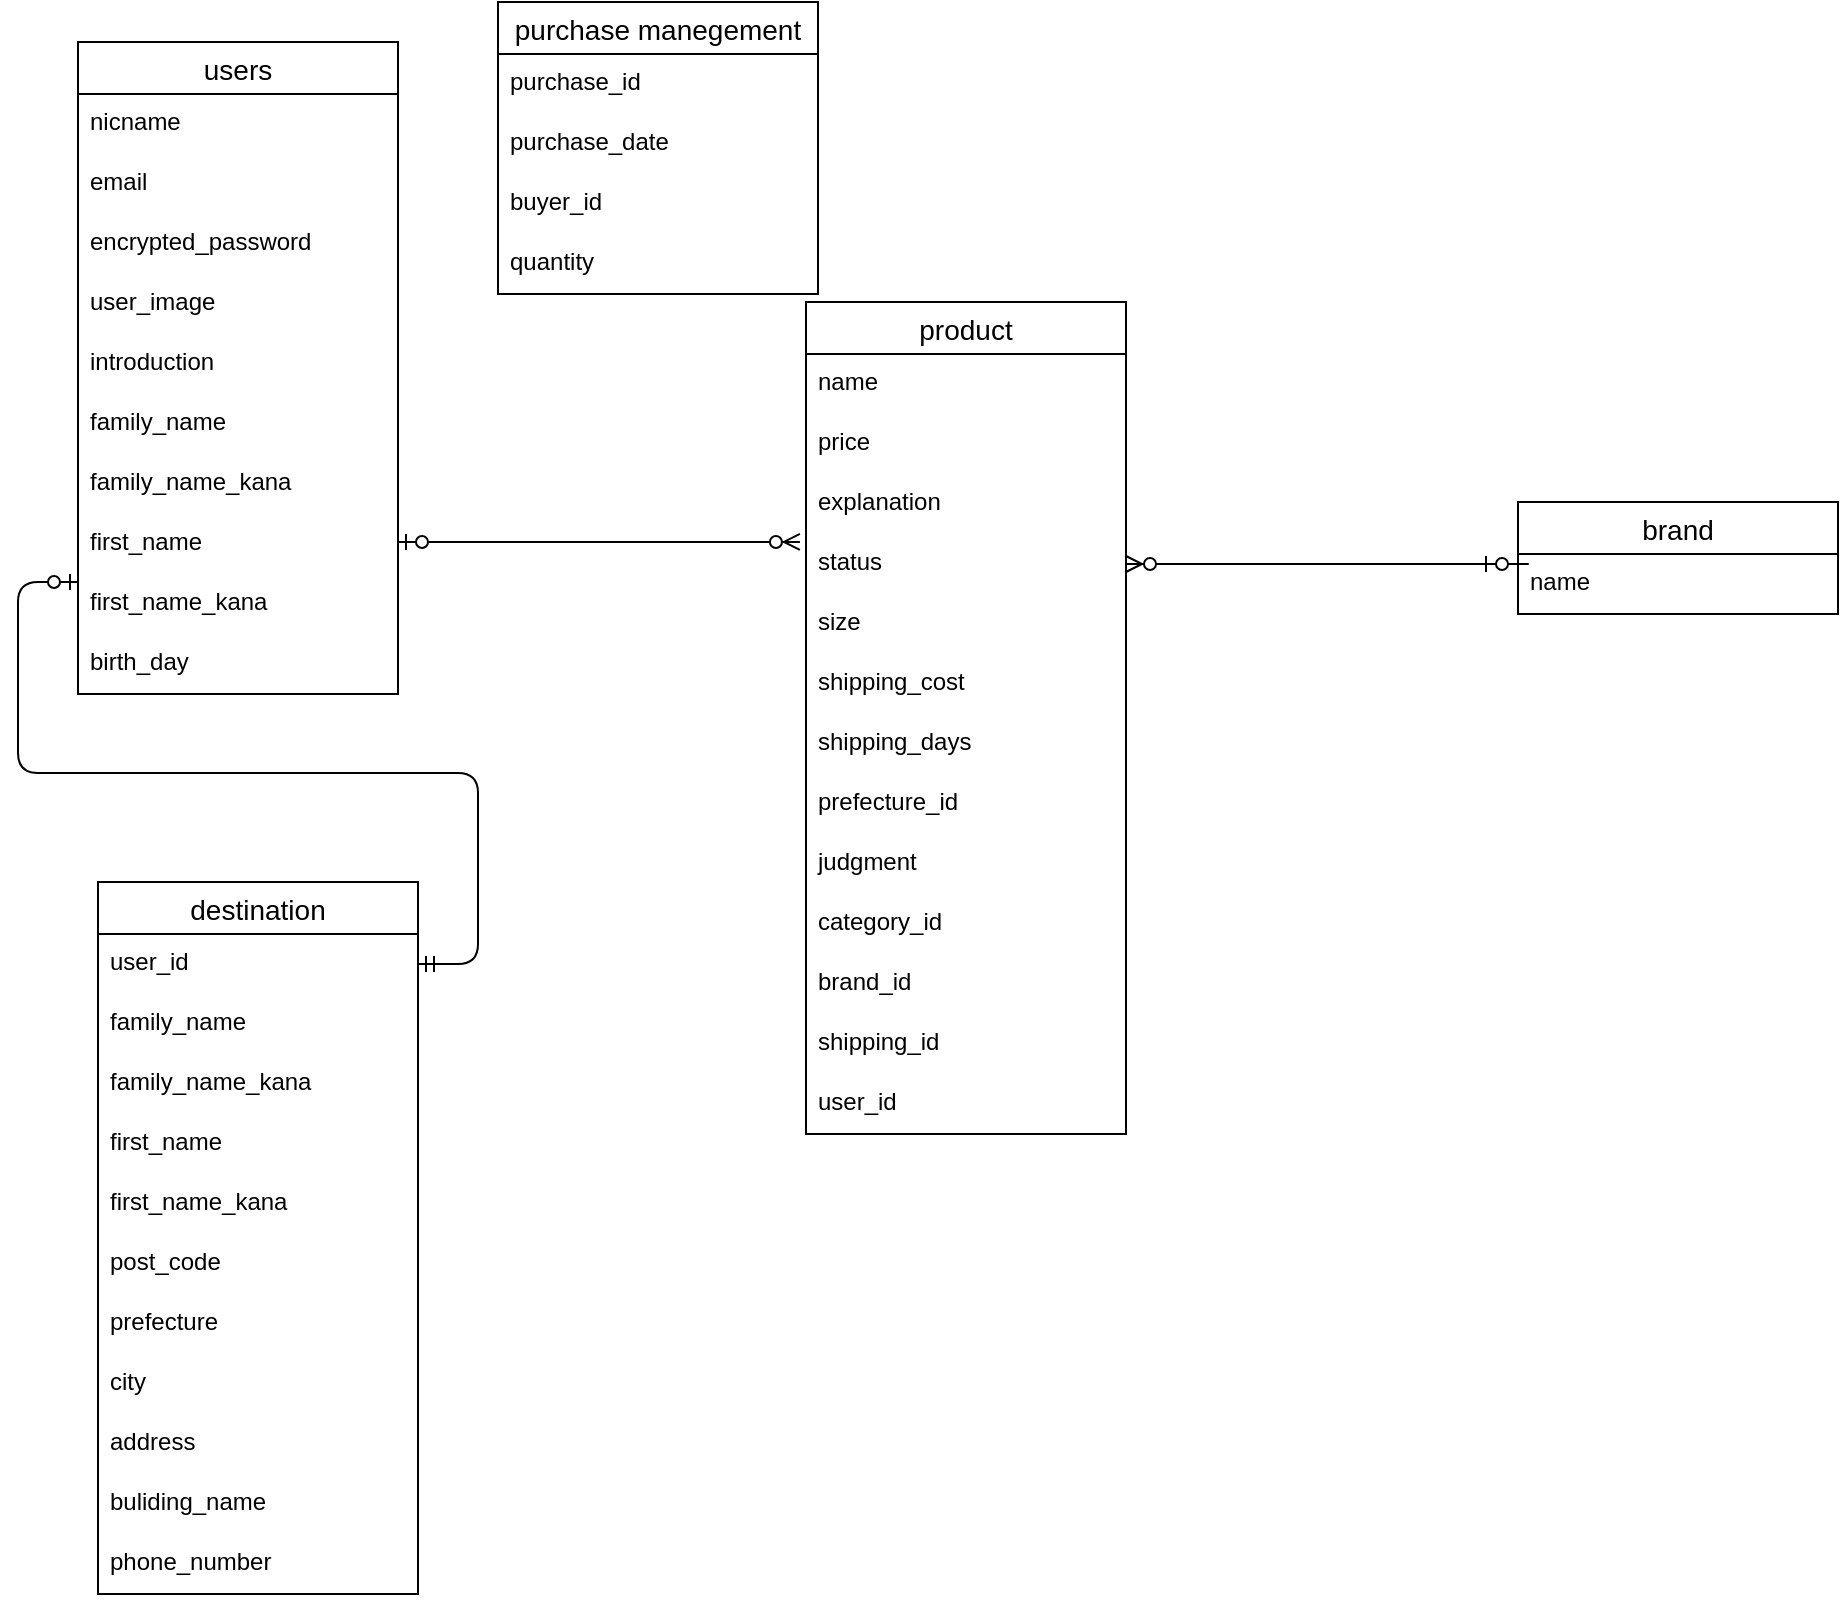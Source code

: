 <mxfile>
    <diagram id="8IgnBRAN-0MOyZa4toIn" name="ページ1">
        <mxGraphModel dx="535" dy="567" grid="1" gridSize="10" guides="1" tooltips="1" connect="1" arrows="1" fold="1" page="1" pageScale="1" pageWidth="827" pageHeight="1169" math="0" shadow="0">
            <root>
                <mxCell id="0"/>
                <mxCell id="1" parent="0"/>
                <mxCell id="111" value="users" style="swimlane;fontStyle=0;childLayout=stackLayout;horizontal=1;startSize=26;horizontalStack=0;resizeParent=1;resizeParentMax=0;resizeLast=0;collapsible=1;marginBottom=0;align=center;fontSize=14;" vertex="1" parent="1">
                    <mxGeometry x="50" y="30" width="160" height="326" as="geometry"/>
                </mxCell>
                <mxCell id="112" value="nicname" style="text;strokeColor=none;fillColor=none;spacingLeft=4;spacingRight=4;overflow=hidden;rotatable=0;points=[[0,0.5],[1,0.5]];portConstraint=eastwest;fontSize=12;" vertex="1" parent="111">
                    <mxGeometry y="26" width="160" height="30" as="geometry"/>
                </mxCell>
                <mxCell id="113" value="email" style="text;strokeColor=none;fillColor=none;spacingLeft=4;spacingRight=4;overflow=hidden;rotatable=0;points=[[0,0.5],[1,0.5]];portConstraint=eastwest;fontSize=12;" vertex="1" parent="111">
                    <mxGeometry y="56" width="160" height="30" as="geometry"/>
                </mxCell>
                <mxCell id="114" value="encrypted_password" style="text;strokeColor=none;fillColor=none;spacingLeft=4;spacingRight=4;overflow=hidden;rotatable=0;points=[[0,0.5],[1,0.5]];portConstraint=eastwest;fontSize=12;" vertex="1" parent="111">
                    <mxGeometry y="86" width="160" height="30" as="geometry"/>
                </mxCell>
                <mxCell id="116" value="user_image" style="text;strokeColor=none;fillColor=none;spacingLeft=4;spacingRight=4;overflow=hidden;rotatable=0;points=[[0,0.5],[1,0.5]];portConstraint=eastwest;fontSize=12;" vertex="1" parent="111">
                    <mxGeometry y="116" width="160" height="30" as="geometry"/>
                </mxCell>
                <mxCell id="117" value="introduction" style="text;strokeColor=none;fillColor=none;spacingLeft=4;spacingRight=4;overflow=hidden;rotatable=0;points=[[0,0.5],[1,0.5]];portConstraint=eastwest;fontSize=12;" vertex="1" parent="111">
                    <mxGeometry y="146" width="160" height="30" as="geometry"/>
                </mxCell>
                <mxCell id="118" value="family_name" style="text;strokeColor=none;fillColor=none;spacingLeft=4;spacingRight=4;overflow=hidden;rotatable=0;points=[[0,0.5],[1,0.5]];portConstraint=eastwest;fontSize=12;" vertex="1" parent="111">
                    <mxGeometry y="176" width="160" height="30" as="geometry"/>
                </mxCell>
                <mxCell id="119" value="family_name_kana" style="text;strokeColor=none;fillColor=none;spacingLeft=4;spacingRight=4;overflow=hidden;rotatable=0;points=[[0,0.5],[1,0.5]];portConstraint=eastwest;fontSize=12;" vertex="1" parent="111">
                    <mxGeometry y="206" width="160" height="30" as="geometry"/>
                </mxCell>
                <mxCell id="120" value="first_name" style="text;strokeColor=none;fillColor=none;spacingLeft=4;spacingRight=4;overflow=hidden;rotatable=0;points=[[0,0.5],[1,0.5]];portConstraint=eastwest;fontSize=12;" vertex="1" parent="111">
                    <mxGeometry y="236" width="160" height="30" as="geometry"/>
                </mxCell>
                <mxCell id="121" value="first_name_kana" style="text;strokeColor=none;fillColor=none;spacingLeft=4;spacingRight=4;overflow=hidden;rotatable=0;points=[[0,0.5],[1,0.5]];portConstraint=eastwest;fontSize=12;" vertex="1" parent="111">
                    <mxGeometry y="266" width="160" height="30" as="geometry"/>
                </mxCell>
                <mxCell id="122" value="birth_day" style="text;strokeColor=none;fillColor=none;spacingLeft=4;spacingRight=4;overflow=hidden;rotatable=0;points=[[0,0.5],[1,0.5]];portConstraint=eastwest;fontSize=12;" vertex="1" parent="111">
                    <mxGeometry y="296" width="160" height="30" as="geometry"/>
                </mxCell>
                <mxCell id="123" value="destination" style="swimlane;fontStyle=0;childLayout=stackLayout;horizontal=1;startSize=26;horizontalStack=0;resizeParent=1;resizeParentMax=0;resizeLast=0;collapsible=1;marginBottom=0;align=center;fontSize=14;" vertex="1" parent="1">
                    <mxGeometry x="60" y="450" width="160" height="356" as="geometry"/>
                </mxCell>
                <mxCell id="124" value="user_id" style="text;strokeColor=none;fillColor=none;spacingLeft=4;spacingRight=4;overflow=hidden;rotatable=0;points=[[0,0.5],[1,0.5]];portConstraint=eastwest;fontSize=12;" vertex="1" parent="123">
                    <mxGeometry y="26" width="160" height="30" as="geometry"/>
                </mxCell>
                <mxCell id="125" value="family_name" style="text;strokeColor=none;fillColor=none;spacingLeft=4;spacingRight=4;overflow=hidden;rotatable=0;points=[[0,0.5],[1,0.5]];portConstraint=eastwest;fontSize=12;" vertex="1" parent="123">
                    <mxGeometry y="56" width="160" height="30" as="geometry"/>
                </mxCell>
                <mxCell id="126" value="family_name_kana" style="text;strokeColor=none;fillColor=none;spacingLeft=4;spacingRight=4;overflow=hidden;rotatable=0;points=[[0,0.5],[1,0.5]];portConstraint=eastwest;fontSize=12;" vertex="1" parent="123">
                    <mxGeometry y="86" width="160" height="30" as="geometry"/>
                </mxCell>
                <mxCell id="131" value="first_name" style="text;strokeColor=none;fillColor=none;spacingLeft=4;spacingRight=4;overflow=hidden;rotatable=0;points=[[0,0.5],[1,0.5]];portConstraint=eastwest;fontSize=12;" vertex="1" parent="123">
                    <mxGeometry y="116" width="160" height="30" as="geometry"/>
                </mxCell>
                <mxCell id="132" value="first_name_kana" style="text;strokeColor=none;fillColor=none;spacingLeft=4;spacingRight=4;overflow=hidden;rotatable=0;points=[[0,0.5],[1,0.5]];portConstraint=eastwest;fontSize=12;" vertex="1" parent="123">
                    <mxGeometry y="146" width="160" height="30" as="geometry"/>
                </mxCell>
                <mxCell id="133" value="post_code" style="text;strokeColor=none;fillColor=none;spacingLeft=4;spacingRight=4;overflow=hidden;rotatable=0;points=[[0,0.5],[1,0.5]];portConstraint=eastwest;fontSize=12;" vertex="1" parent="123">
                    <mxGeometry y="176" width="160" height="30" as="geometry"/>
                </mxCell>
                <mxCell id="134" value="prefecture" style="text;strokeColor=none;fillColor=none;spacingLeft=4;spacingRight=4;overflow=hidden;rotatable=0;points=[[0,0.5],[1,0.5]];portConstraint=eastwest;fontSize=12;" vertex="1" parent="123">
                    <mxGeometry y="206" width="160" height="30" as="geometry"/>
                </mxCell>
                <mxCell id="135" value="city" style="text;strokeColor=none;fillColor=none;spacingLeft=4;spacingRight=4;overflow=hidden;rotatable=0;points=[[0,0.5],[1,0.5]];portConstraint=eastwest;fontSize=12;" vertex="1" parent="123">
                    <mxGeometry y="236" width="160" height="30" as="geometry"/>
                </mxCell>
                <mxCell id="136" value="address" style="text;strokeColor=none;fillColor=none;spacingLeft=4;spacingRight=4;overflow=hidden;rotatable=0;points=[[0,0.5],[1,0.5]];portConstraint=eastwest;fontSize=12;" vertex="1" parent="123">
                    <mxGeometry y="266" width="160" height="30" as="geometry"/>
                </mxCell>
                <mxCell id="137" value="buliding_name" style="text;strokeColor=none;fillColor=none;spacingLeft=4;spacingRight=4;overflow=hidden;rotatable=0;points=[[0,0.5],[1,0.5]];portConstraint=eastwest;fontSize=12;" vertex="1" parent="123">
                    <mxGeometry y="296" width="160" height="30" as="geometry"/>
                </mxCell>
                <mxCell id="138" value="phone_number" style="text;strokeColor=none;fillColor=none;spacingLeft=4;spacingRight=4;overflow=hidden;rotatable=0;points=[[0,0.5],[1,0.5]];portConstraint=eastwest;fontSize=12;" vertex="1" parent="123">
                    <mxGeometry y="326" width="160" height="30" as="geometry"/>
                </mxCell>
                <mxCell id="147" value="product" style="swimlane;fontStyle=0;childLayout=stackLayout;horizontal=1;startSize=26;horizontalStack=0;resizeParent=1;resizeParentMax=0;resizeLast=0;collapsible=1;marginBottom=0;align=center;fontSize=14;" vertex="1" parent="1">
                    <mxGeometry x="414" y="160" width="160" height="416" as="geometry"/>
                </mxCell>
                <mxCell id="148" value="name" style="text;strokeColor=none;fillColor=none;spacingLeft=4;spacingRight=4;overflow=hidden;rotatable=0;points=[[0,0.5],[1,0.5]];portConstraint=eastwest;fontSize=12;" vertex="1" parent="147">
                    <mxGeometry y="26" width="160" height="30" as="geometry"/>
                </mxCell>
                <mxCell id="149" value="price" style="text;strokeColor=none;fillColor=none;spacingLeft=4;spacingRight=4;overflow=hidden;rotatable=0;points=[[0,0.5],[1,0.5]];portConstraint=eastwest;fontSize=12;" vertex="1" parent="147">
                    <mxGeometry y="56" width="160" height="30" as="geometry"/>
                </mxCell>
                <mxCell id="150" value="explanation" style="text;strokeColor=none;fillColor=none;spacingLeft=4;spacingRight=4;overflow=hidden;rotatable=0;points=[[0,0.5],[1,0.5]];portConstraint=eastwest;fontSize=12;" vertex="1" parent="147">
                    <mxGeometry y="86" width="160" height="30" as="geometry"/>
                </mxCell>
                <mxCell id="151" value="status" style="text;strokeColor=none;fillColor=none;spacingLeft=4;spacingRight=4;overflow=hidden;rotatable=0;points=[[0,0.5],[1,0.5]];portConstraint=eastwest;fontSize=12;" vertex="1" parent="147">
                    <mxGeometry y="116" width="160" height="30" as="geometry"/>
                </mxCell>
                <mxCell id="152" value="size" style="text;strokeColor=none;fillColor=none;spacingLeft=4;spacingRight=4;overflow=hidden;rotatable=0;points=[[0,0.5],[1,0.5]];portConstraint=eastwest;fontSize=12;" vertex="1" parent="147">
                    <mxGeometry y="146" width="160" height="30" as="geometry"/>
                </mxCell>
                <mxCell id="153" value="shipping_cost" style="text;strokeColor=none;fillColor=none;spacingLeft=4;spacingRight=4;overflow=hidden;rotatable=0;points=[[0,0.5],[1,0.5]];portConstraint=eastwest;fontSize=12;" vertex="1" parent="147">
                    <mxGeometry y="176" width="160" height="30" as="geometry"/>
                </mxCell>
                <mxCell id="154" value="shipping_days" style="text;strokeColor=none;fillColor=none;spacingLeft=4;spacingRight=4;overflow=hidden;rotatable=0;points=[[0,0.5],[1,0.5]];portConstraint=eastwest;fontSize=12;" vertex="1" parent="147">
                    <mxGeometry y="206" width="160" height="30" as="geometry"/>
                </mxCell>
                <mxCell id="155" value="prefecture_id" style="text;strokeColor=none;fillColor=none;spacingLeft=4;spacingRight=4;overflow=hidden;rotatable=0;points=[[0,0.5],[1,0.5]];portConstraint=eastwest;fontSize=12;" vertex="1" parent="147">
                    <mxGeometry y="236" width="160" height="30" as="geometry"/>
                </mxCell>
                <mxCell id="156" value="judgment" style="text;strokeColor=none;fillColor=none;spacingLeft=4;spacingRight=4;overflow=hidden;rotatable=0;points=[[0,0.5],[1,0.5]];portConstraint=eastwest;fontSize=12;" vertex="1" parent="147">
                    <mxGeometry y="266" width="160" height="30" as="geometry"/>
                </mxCell>
                <mxCell id="157" value="category_id" style="text;strokeColor=none;fillColor=none;spacingLeft=4;spacingRight=4;overflow=hidden;rotatable=0;points=[[0,0.5],[1,0.5]];portConstraint=eastwest;fontSize=12;" vertex="1" parent="147">
                    <mxGeometry y="296" width="160" height="30" as="geometry"/>
                </mxCell>
                <mxCell id="158" value="brand_id" style="text;strokeColor=none;fillColor=none;spacingLeft=4;spacingRight=4;overflow=hidden;rotatable=0;points=[[0,0.5],[1,0.5]];portConstraint=eastwest;fontSize=12;" vertex="1" parent="147">
                    <mxGeometry y="326" width="160" height="30" as="geometry"/>
                </mxCell>
                <mxCell id="159" value="shipping_id" style="text;strokeColor=none;fillColor=none;spacingLeft=4;spacingRight=4;overflow=hidden;rotatable=0;points=[[0,0.5],[1,0.5]];portConstraint=eastwest;fontSize=12;" vertex="1" parent="147">
                    <mxGeometry y="356" width="160" height="30" as="geometry"/>
                </mxCell>
                <mxCell id="160" value="user_id" style="text;strokeColor=none;fillColor=none;spacingLeft=4;spacingRight=4;overflow=hidden;rotatable=0;points=[[0,0.5],[1,0.5]];portConstraint=eastwest;fontSize=12;" vertex="1" parent="147">
                    <mxGeometry y="386" width="160" height="30" as="geometry"/>
                </mxCell>
                <mxCell id="165" value="brand" style="swimlane;fontStyle=0;childLayout=stackLayout;horizontal=1;startSize=26;horizontalStack=0;resizeParent=1;resizeParentMax=0;resizeLast=0;collapsible=1;marginBottom=0;align=center;fontSize=14;" vertex="1" parent="1">
                    <mxGeometry x="770" y="260" width="160" height="56" as="geometry"/>
                </mxCell>
                <mxCell id="166" value="name" style="text;strokeColor=none;fillColor=none;spacingLeft=4;spacingRight=4;overflow=hidden;rotatable=0;points=[[0,0.5],[1,0.5]];portConstraint=eastwest;fontSize=12;" vertex="1" parent="165">
                    <mxGeometry y="26" width="160" height="30" as="geometry"/>
                </mxCell>
                <mxCell id="198" value="" style="edgeStyle=entityRelationEdgeStyle;fontSize=12;html=1;endArrow=ERzeroToOne;startArrow=ERmandOne;exitX=1;exitY=0.5;exitDx=0;exitDy=0;" edge="1" parent="1" source="124">
                    <mxGeometry width="100" height="100" relative="1" as="geometry">
                        <mxPoint x="30" y="470" as="sourcePoint"/>
                        <mxPoint x="50" y="300" as="targetPoint"/>
                    </mxGeometry>
                </mxCell>
                <mxCell id="205" value="" style="edgeStyle=entityRelationEdgeStyle;fontSize=12;html=1;endArrow=ERzeroToMany;startArrow=ERzeroToOne;entryX=-0.019;entryY=0.133;entryDx=0;entryDy=0;entryPerimeter=0;" edge="1" parent="1" target="151">
                    <mxGeometry width="100" height="100" relative="1" as="geometry">
                        <mxPoint x="210" y="280" as="sourcePoint"/>
                        <mxPoint x="310" y="180" as="targetPoint"/>
                    </mxGeometry>
                </mxCell>
                <mxCell id="213" value="" style="edgeStyle=entityRelationEdgeStyle;fontSize=12;html=1;endArrow=ERzeroToMany;startArrow=ERzeroToOne;entryX=1;entryY=0.5;entryDx=0;entryDy=0;" edge="1" parent="1" target="151">
                    <mxGeometry width="100" height="100" relative="1" as="geometry">
                        <mxPoint x="750" y="291" as="sourcePoint"/>
                        <mxPoint x="610" y="300" as="targetPoint"/>
                    </mxGeometry>
                </mxCell>
                <mxCell id="216" style="edgeStyle=none;rounded=0;orthogonalLoop=1;jettySize=auto;html=1;exitX=0.75;exitY=0;exitDx=0;exitDy=0;" edge="1" parent="1">
                    <mxGeometry relative="1" as="geometry">
                        <mxPoint x="890" y="364" as="sourcePoint"/>
                        <mxPoint x="890" y="364" as="targetPoint"/>
                    </mxGeometry>
                </mxCell>
                <mxCell id="217" value="purchase manegement" style="swimlane;fontStyle=0;childLayout=stackLayout;horizontal=1;startSize=26;horizontalStack=0;resizeParent=1;resizeParentMax=0;resizeLast=0;collapsible=1;marginBottom=0;align=center;fontSize=14;" vertex="1" parent="1">
                    <mxGeometry x="260" y="10" width="160" height="146" as="geometry"/>
                </mxCell>
                <mxCell id="218" value="purchase_id" style="text;strokeColor=none;fillColor=none;spacingLeft=4;spacingRight=4;overflow=hidden;rotatable=0;points=[[0,0.5],[1,0.5]];portConstraint=eastwest;fontSize=12;" vertex="1" parent="217">
                    <mxGeometry y="26" width="160" height="30" as="geometry"/>
                </mxCell>
                <mxCell id="219" value="purchase_date" style="text;strokeColor=none;fillColor=none;spacingLeft=4;spacingRight=4;overflow=hidden;rotatable=0;points=[[0,0.5],[1,0.5]];portConstraint=eastwest;fontSize=12;" vertex="1" parent="217">
                    <mxGeometry y="56" width="160" height="30" as="geometry"/>
                </mxCell>
                <mxCell id="220" value="buyer_id" style="text;strokeColor=none;fillColor=none;spacingLeft=4;spacingRight=4;overflow=hidden;rotatable=0;points=[[0,0.5],[1,0.5]];portConstraint=eastwest;fontSize=12;" vertex="1" parent="217">
                    <mxGeometry y="86" width="160" height="30" as="geometry"/>
                </mxCell>
                <mxCell id="221" value="quantity" style="text;strokeColor=none;fillColor=none;spacingLeft=4;spacingRight=4;overflow=hidden;rotatable=0;points=[[0,0.5],[1,0.5]];portConstraint=eastwest;fontSize=12;" vertex="1" parent="217">
                    <mxGeometry y="116" width="160" height="30" as="geometry"/>
                </mxCell>
            </root>
        </mxGraphModel>
    </diagram>
</mxfile>